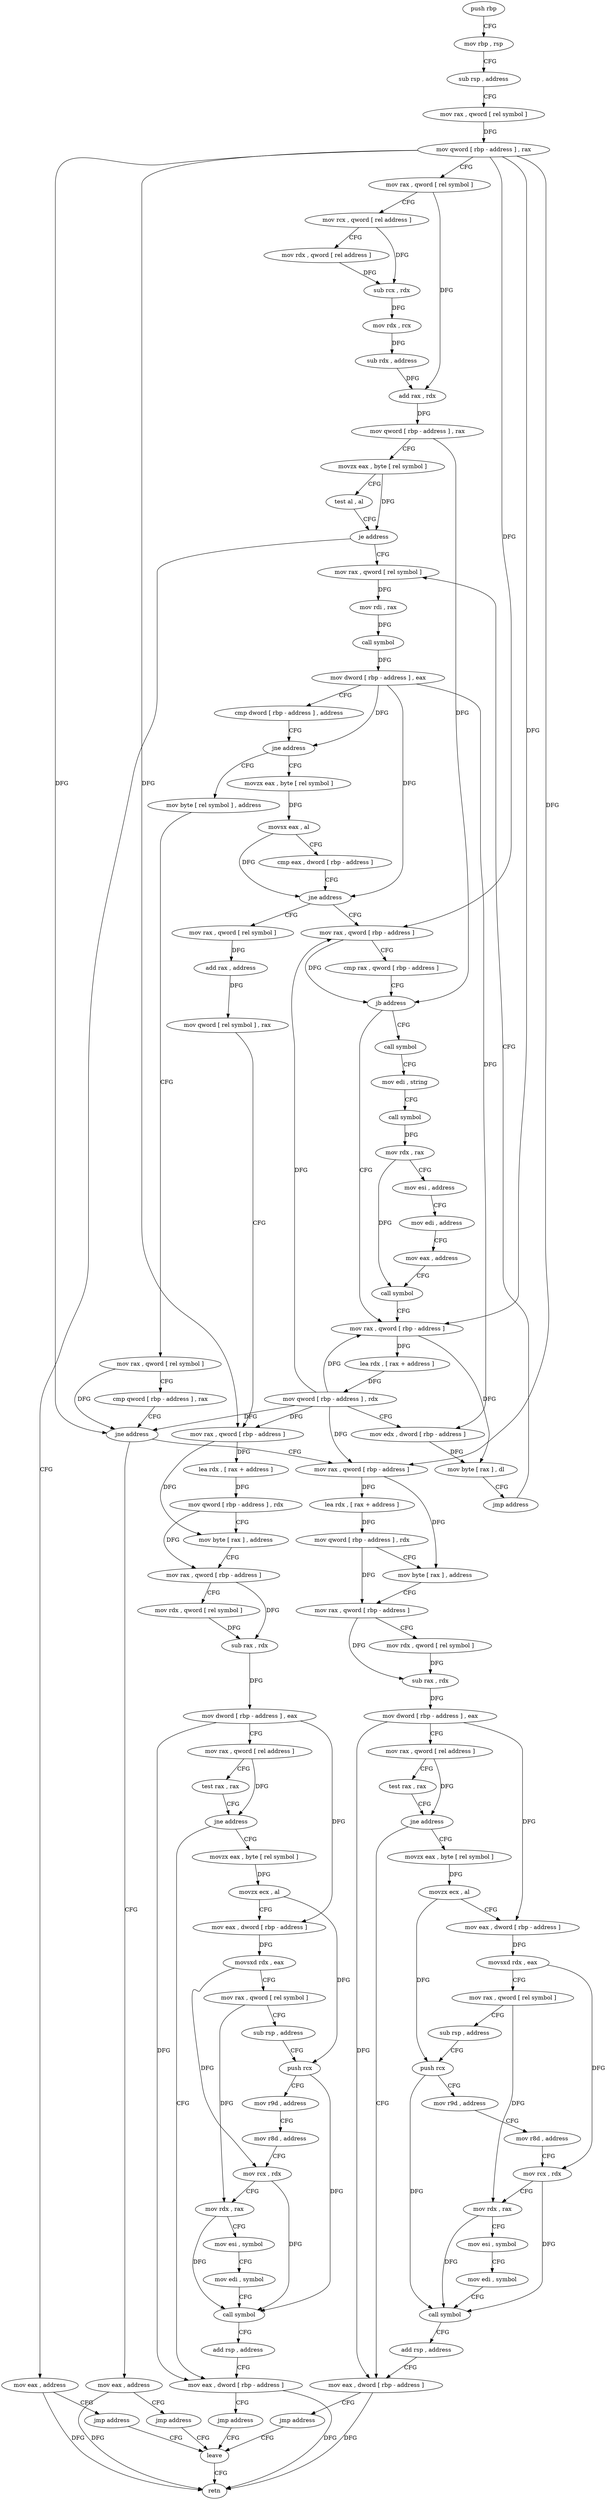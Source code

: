 digraph "func" {
"4208886" [label = "push rbp" ]
"4208887" [label = "mov rbp , rsp" ]
"4208890" [label = "sub rsp , address" ]
"4208894" [label = "mov rax , qword [ rel symbol ]" ]
"4208901" [label = "mov qword [ rbp - address ] , rax" ]
"4208905" [label = "mov rax , qword [ rel symbol ]" ]
"4208912" [label = "mov rcx , qword [ rel address ]" ]
"4208919" [label = "mov rdx , qword [ rel address ]" ]
"4208926" [label = "sub rcx , rdx" ]
"4208929" [label = "mov rdx , rcx" ]
"4208932" [label = "sub rdx , address" ]
"4208936" [label = "add rax , rdx" ]
"4208939" [label = "mov qword [ rbp - address ] , rax" ]
"4208943" [label = "movzx eax , byte [ rel symbol ]" ]
"4208950" [label = "test al , al" ]
"4208952" [label = "je address" ]
"4208964" [label = "mov rax , qword [ rel symbol ]" ]
"4208954" [label = "mov eax , address" ]
"4208971" [label = "mov rdi , rax" ]
"4208974" [label = "call symbol" ]
"4208979" [label = "mov dword [ rbp - address ] , eax" ]
"4208982" [label = "cmp dword [ rbp - address ] , address" ]
"4208986" [label = "jne address" ]
"4209139" [label = "movzx eax , byte [ rel symbol ]" ]
"4208992" [label = "mov byte [ rel symbol ] , address" ]
"4208959" [label = "jmp address" ]
"4209360" [label = "leave" ]
"4209146" [label = "movsx eax , al" ]
"4209149" [label = "cmp eax , dword [ rbp - address ]" ]
"4209152" [label = "jne address" ]
"4209290" [label = "mov rax , qword [ rbp - address ]" ]
"4209158" [label = "mov rax , qword [ rel symbol ]" ]
"4208999" [label = "mov rax , qword [ rel symbol ]" ]
"4209006" [label = "cmp qword [ rbp - address ] , rax" ]
"4209010" [label = "jne address" ]
"4209022" [label = "mov rax , qword [ rbp - address ]" ]
"4209012" [label = "mov eax , address" ]
"4209361" [label = "retn" ]
"4209294" [label = "cmp rax , qword [ rbp - address ]" ]
"4209298" [label = "jb address" ]
"4209338" [label = "mov rax , qword [ rbp - address ]" ]
"4209300" [label = "call symbol" ]
"4209165" [label = "add rax , address" ]
"4209169" [label = "mov qword [ rel symbol ] , rax" ]
"4209176" [label = "mov rax , qword [ rbp - address ]" ]
"4209180" [label = "lea rdx , [ rax + address ]" ]
"4209184" [label = "mov qword [ rbp - address ] , rdx" ]
"4209188" [label = "mov byte [ rax ] , address" ]
"4209191" [label = "mov rax , qword [ rbp - address ]" ]
"4209195" [label = "mov rdx , qword [ rel symbol ]" ]
"4209202" [label = "sub rax , rdx" ]
"4209205" [label = "mov dword [ rbp - address ] , eax" ]
"4209208" [label = "mov rax , qword [ rel address ]" ]
"4209215" [label = "test rax , rax" ]
"4209218" [label = "jne address" ]
"4209285" [label = "mov eax , dword [ rbp - address ]" ]
"4209220" [label = "movzx eax , byte [ rel symbol ]" ]
"4209026" [label = "lea rdx , [ rax + address ]" ]
"4209030" [label = "mov qword [ rbp - address ] , rdx" ]
"4209034" [label = "mov byte [ rax ] , address" ]
"4209037" [label = "mov rax , qword [ rbp - address ]" ]
"4209041" [label = "mov rdx , qword [ rel symbol ]" ]
"4209048" [label = "sub rax , rdx" ]
"4209051" [label = "mov dword [ rbp - address ] , eax" ]
"4209054" [label = "mov rax , qword [ rel address ]" ]
"4209061" [label = "test rax , rax" ]
"4209064" [label = "jne address" ]
"4209131" [label = "mov eax , dword [ rbp - address ]" ]
"4209066" [label = "movzx eax , byte [ rel symbol ]" ]
"4209017" [label = "jmp address" ]
"4209342" [label = "lea rdx , [ rax + address ]" ]
"4209346" [label = "mov qword [ rbp - address ] , rdx" ]
"4209350" [label = "mov edx , dword [ rbp - address ]" ]
"4209353" [label = "mov byte [ rax ] , dl" ]
"4209355" [label = "jmp address" ]
"4209305" [label = "mov edi , string" ]
"4209310" [label = "call symbol" ]
"4209315" [label = "mov rdx , rax" ]
"4209318" [label = "mov esi , address" ]
"4209323" [label = "mov edi , address" ]
"4209328" [label = "mov eax , address" ]
"4209333" [label = "call symbol" ]
"4209288" [label = "jmp address" ]
"4209227" [label = "movzx ecx , al" ]
"4209230" [label = "mov eax , dword [ rbp - address ]" ]
"4209233" [label = "movsxd rdx , eax" ]
"4209236" [label = "mov rax , qword [ rel symbol ]" ]
"4209243" [label = "sub rsp , address" ]
"4209247" [label = "push rcx" ]
"4209248" [label = "mov r9d , address" ]
"4209254" [label = "mov r8d , address" ]
"4209260" [label = "mov rcx , rdx" ]
"4209263" [label = "mov rdx , rax" ]
"4209266" [label = "mov esi , symbol" ]
"4209271" [label = "mov edi , symbol" ]
"4209276" [label = "call symbol" ]
"4209281" [label = "add rsp , address" ]
"4209134" [label = "jmp address" ]
"4209073" [label = "movzx ecx , al" ]
"4209076" [label = "mov eax , dword [ rbp - address ]" ]
"4209079" [label = "movsxd rdx , eax" ]
"4209082" [label = "mov rax , qword [ rel symbol ]" ]
"4209089" [label = "sub rsp , address" ]
"4209093" [label = "push rcx" ]
"4209094" [label = "mov r9d , address" ]
"4209100" [label = "mov r8d , address" ]
"4209106" [label = "mov rcx , rdx" ]
"4209109" [label = "mov rdx , rax" ]
"4209112" [label = "mov esi , symbol" ]
"4209117" [label = "mov edi , symbol" ]
"4209122" [label = "call symbol" ]
"4209127" [label = "add rsp , address" ]
"4208886" -> "4208887" [ label = "CFG" ]
"4208887" -> "4208890" [ label = "CFG" ]
"4208890" -> "4208894" [ label = "CFG" ]
"4208894" -> "4208901" [ label = "DFG" ]
"4208901" -> "4208905" [ label = "CFG" ]
"4208901" -> "4209010" [ label = "DFG" ]
"4208901" -> "4209290" [ label = "DFG" ]
"4208901" -> "4209176" [ label = "DFG" ]
"4208901" -> "4209022" [ label = "DFG" ]
"4208901" -> "4209338" [ label = "DFG" ]
"4208905" -> "4208912" [ label = "CFG" ]
"4208905" -> "4208936" [ label = "DFG" ]
"4208912" -> "4208919" [ label = "CFG" ]
"4208912" -> "4208926" [ label = "DFG" ]
"4208919" -> "4208926" [ label = "DFG" ]
"4208926" -> "4208929" [ label = "DFG" ]
"4208929" -> "4208932" [ label = "DFG" ]
"4208932" -> "4208936" [ label = "DFG" ]
"4208936" -> "4208939" [ label = "DFG" ]
"4208939" -> "4208943" [ label = "CFG" ]
"4208939" -> "4209298" [ label = "DFG" ]
"4208943" -> "4208950" [ label = "CFG" ]
"4208943" -> "4208952" [ label = "DFG" ]
"4208950" -> "4208952" [ label = "CFG" ]
"4208952" -> "4208964" [ label = "CFG" ]
"4208952" -> "4208954" [ label = "CFG" ]
"4208964" -> "4208971" [ label = "DFG" ]
"4208954" -> "4208959" [ label = "CFG" ]
"4208954" -> "4209361" [ label = "DFG" ]
"4208971" -> "4208974" [ label = "DFG" ]
"4208974" -> "4208979" [ label = "DFG" ]
"4208979" -> "4208982" [ label = "CFG" ]
"4208979" -> "4208986" [ label = "DFG" ]
"4208979" -> "4209152" [ label = "DFG" ]
"4208979" -> "4209350" [ label = "DFG" ]
"4208982" -> "4208986" [ label = "CFG" ]
"4208986" -> "4209139" [ label = "CFG" ]
"4208986" -> "4208992" [ label = "CFG" ]
"4209139" -> "4209146" [ label = "DFG" ]
"4208992" -> "4208999" [ label = "CFG" ]
"4208959" -> "4209360" [ label = "CFG" ]
"4209360" -> "4209361" [ label = "CFG" ]
"4209146" -> "4209149" [ label = "CFG" ]
"4209146" -> "4209152" [ label = "DFG" ]
"4209149" -> "4209152" [ label = "CFG" ]
"4209152" -> "4209290" [ label = "CFG" ]
"4209152" -> "4209158" [ label = "CFG" ]
"4209290" -> "4209294" [ label = "CFG" ]
"4209290" -> "4209298" [ label = "DFG" ]
"4209158" -> "4209165" [ label = "DFG" ]
"4208999" -> "4209006" [ label = "CFG" ]
"4208999" -> "4209010" [ label = "DFG" ]
"4209006" -> "4209010" [ label = "CFG" ]
"4209010" -> "4209022" [ label = "CFG" ]
"4209010" -> "4209012" [ label = "CFG" ]
"4209022" -> "4209026" [ label = "DFG" ]
"4209022" -> "4209034" [ label = "DFG" ]
"4209012" -> "4209017" [ label = "CFG" ]
"4209012" -> "4209361" [ label = "DFG" ]
"4209294" -> "4209298" [ label = "CFG" ]
"4209298" -> "4209338" [ label = "CFG" ]
"4209298" -> "4209300" [ label = "CFG" ]
"4209338" -> "4209342" [ label = "DFG" ]
"4209338" -> "4209353" [ label = "DFG" ]
"4209300" -> "4209305" [ label = "CFG" ]
"4209165" -> "4209169" [ label = "DFG" ]
"4209169" -> "4209176" [ label = "CFG" ]
"4209176" -> "4209180" [ label = "DFG" ]
"4209176" -> "4209188" [ label = "DFG" ]
"4209180" -> "4209184" [ label = "DFG" ]
"4209184" -> "4209188" [ label = "CFG" ]
"4209184" -> "4209191" [ label = "DFG" ]
"4209188" -> "4209191" [ label = "CFG" ]
"4209191" -> "4209195" [ label = "CFG" ]
"4209191" -> "4209202" [ label = "DFG" ]
"4209195" -> "4209202" [ label = "DFG" ]
"4209202" -> "4209205" [ label = "DFG" ]
"4209205" -> "4209208" [ label = "CFG" ]
"4209205" -> "4209285" [ label = "DFG" ]
"4209205" -> "4209230" [ label = "DFG" ]
"4209208" -> "4209215" [ label = "CFG" ]
"4209208" -> "4209218" [ label = "DFG" ]
"4209215" -> "4209218" [ label = "CFG" ]
"4209218" -> "4209285" [ label = "CFG" ]
"4209218" -> "4209220" [ label = "CFG" ]
"4209285" -> "4209288" [ label = "CFG" ]
"4209285" -> "4209361" [ label = "DFG" ]
"4209220" -> "4209227" [ label = "DFG" ]
"4209026" -> "4209030" [ label = "DFG" ]
"4209030" -> "4209034" [ label = "CFG" ]
"4209030" -> "4209037" [ label = "DFG" ]
"4209034" -> "4209037" [ label = "CFG" ]
"4209037" -> "4209041" [ label = "CFG" ]
"4209037" -> "4209048" [ label = "DFG" ]
"4209041" -> "4209048" [ label = "DFG" ]
"4209048" -> "4209051" [ label = "DFG" ]
"4209051" -> "4209054" [ label = "CFG" ]
"4209051" -> "4209131" [ label = "DFG" ]
"4209051" -> "4209076" [ label = "DFG" ]
"4209054" -> "4209061" [ label = "CFG" ]
"4209054" -> "4209064" [ label = "DFG" ]
"4209061" -> "4209064" [ label = "CFG" ]
"4209064" -> "4209131" [ label = "CFG" ]
"4209064" -> "4209066" [ label = "CFG" ]
"4209131" -> "4209134" [ label = "CFG" ]
"4209131" -> "4209361" [ label = "DFG" ]
"4209066" -> "4209073" [ label = "DFG" ]
"4209017" -> "4209360" [ label = "CFG" ]
"4209342" -> "4209346" [ label = "DFG" ]
"4209346" -> "4209350" [ label = "CFG" ]
"4209346" -> "4209290" [ label = "DFG" ]
"4209346" -> "4209176" [ label = "DFG" ]
"4209346" -> "4209022" [ label = "DFG" ]
"4209346" -> "4209338" [ label = "DFG" ]
"4209346" -> "4209010" [ label = "DFG" ]
"4209350" -> "4209353" [ label = "DFG" ]
"4209353" -> "4209355" [ label = "CFG" ]
"4209355" -> "4208964" [ label = "CFG" ]
"4209305" -> "4209310" [ label = "CFG" ]
"4209310" -> "4209315" [ label = "DFG" ]
"4209315" -> "4209318" [ label = "CFG" ]
"4209315" -> "4209333" [ label = "DFG" ]
"4209318" -> "4209323" [ label = "CFG" ]
"4209323" -> "4209328" [ label = "CFG" ]
"4209328" -> "4209333" [ label = "CFG" ]
"4209333" -> "4209338" [ label = "CFG" ]
"4209288" -> "4209360" [ label = "CFG" ]
"4209227" -> "4209230" [ label = "CFG" ]
"4209227" -> "4209247" [ label = "DFG" ]
"4209230" -> "4209233" [ label = "DFG" ]
"4209233" -> "4209236" [ label = "CFG" ]
"4209233" -> "4209260" [ label = "DFG" ]
"4209236" -> "4209243" [ label = "CFG" ]
"4209236" -> "4209263" [ label = "DFG" ]
"4209243" -> "4209247" [ label = "CFG" ]
"4209247" -> "4209248" [ label = "CFG" ]
"4209247" -> "4209276" [ label = "DFG" ]
"4209248" -> "4209254" [ label = "CFG" ]
"4209254" -> "4209260" [ label = "CFG" ]
"4209260" -> "4209263" [ label = "CFG" ]
"4209260" -> "4209276" [ label = "DFG" ]
"4209263" -> "4209266" [ label = "CFG" ]
"4209263" -> "4209276" [ label = "DFG" ]
"4209266" -> "4209271" [ label = "CFG" ]
"4209271" -> "4209276" [ label = "CFG" ]
"4209276" -> "4209281" [ label = "CFG" ]
"4209281" -> "4209285" [ label = "CFG" ]
"4209134" -> "4209360" [ label = "CFG" ]
"4209073" -> "4209076" [ label = "CFG" ]
"4209073" -> "4209093" [ label = "DFG" ]
"4209076" -> "4209079" [ label = "DFG" ]
"4209079" -> "4209082" [ label = "CFG" ]
"4209079" -> "4209106" [ label = "DFG" ]
"4209082" -> "4209089" [ label = "CFG" ]
"4209082" -> "4209109" [ label = "DFG" ]
"4209089" -> "4209093" [ label = "CFG" ]
"4209093" -> "4209094" [ label = "CFG" ]
"4209093" -> "4209122" [ label = "DFG" ]
"4209094" -> "4209100" [ label = "CFG" ]
"4209100" -> "4209106" [ label = "CFG" ]
"4209106" -> "4209109" [ label = "CFG" ]
"4209106" -> "4209122" [ label = "DFG" ]
"4209109" -> "4209112" [ label = "CFG" ]
"4209109" -> "4209122" [ label = "DFG" ]
"4209112" -> "4209117" [ label = "CFG" ]
"4209117" -> "4209122" [ label = "CFG" ]
"4209122" -> "4209127" [ label = "CFG" ]
"4209127" -> "4209131" [ label = "CFG" ]
}
